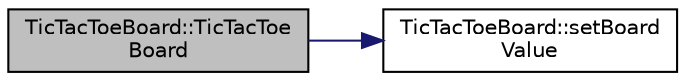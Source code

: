 digraph "TicTacToeBoard::TicTacToeBoard"
{
  edge [fontname="Helvetica",fontsize="10",labelfontname="Helvetica",labelfontsize="10"];
  node [fontname="Helvetica",fontsize="10",shape=record];
  rankdir="LR";
  Node1 [label="TicTacToeBoard::TicTacToe\lBoard",height=0.2,width=0.4,color="black", fillcolor="grey75", style="filled", fontcolor="black"];
  Node1 -> Node2 [color="midnightblue",fontsize="10",style="solid",fontname="Helvetica"];
  Node2 [label="TicTacToeBoard::setBoard\lValue",height=0.2,width=0.4,color="black", fillcolor="white", style="filled",URL="$class_tic_tac_toe_board.html#a9afaf647f860c89bc703c194a754eac5"];
}
